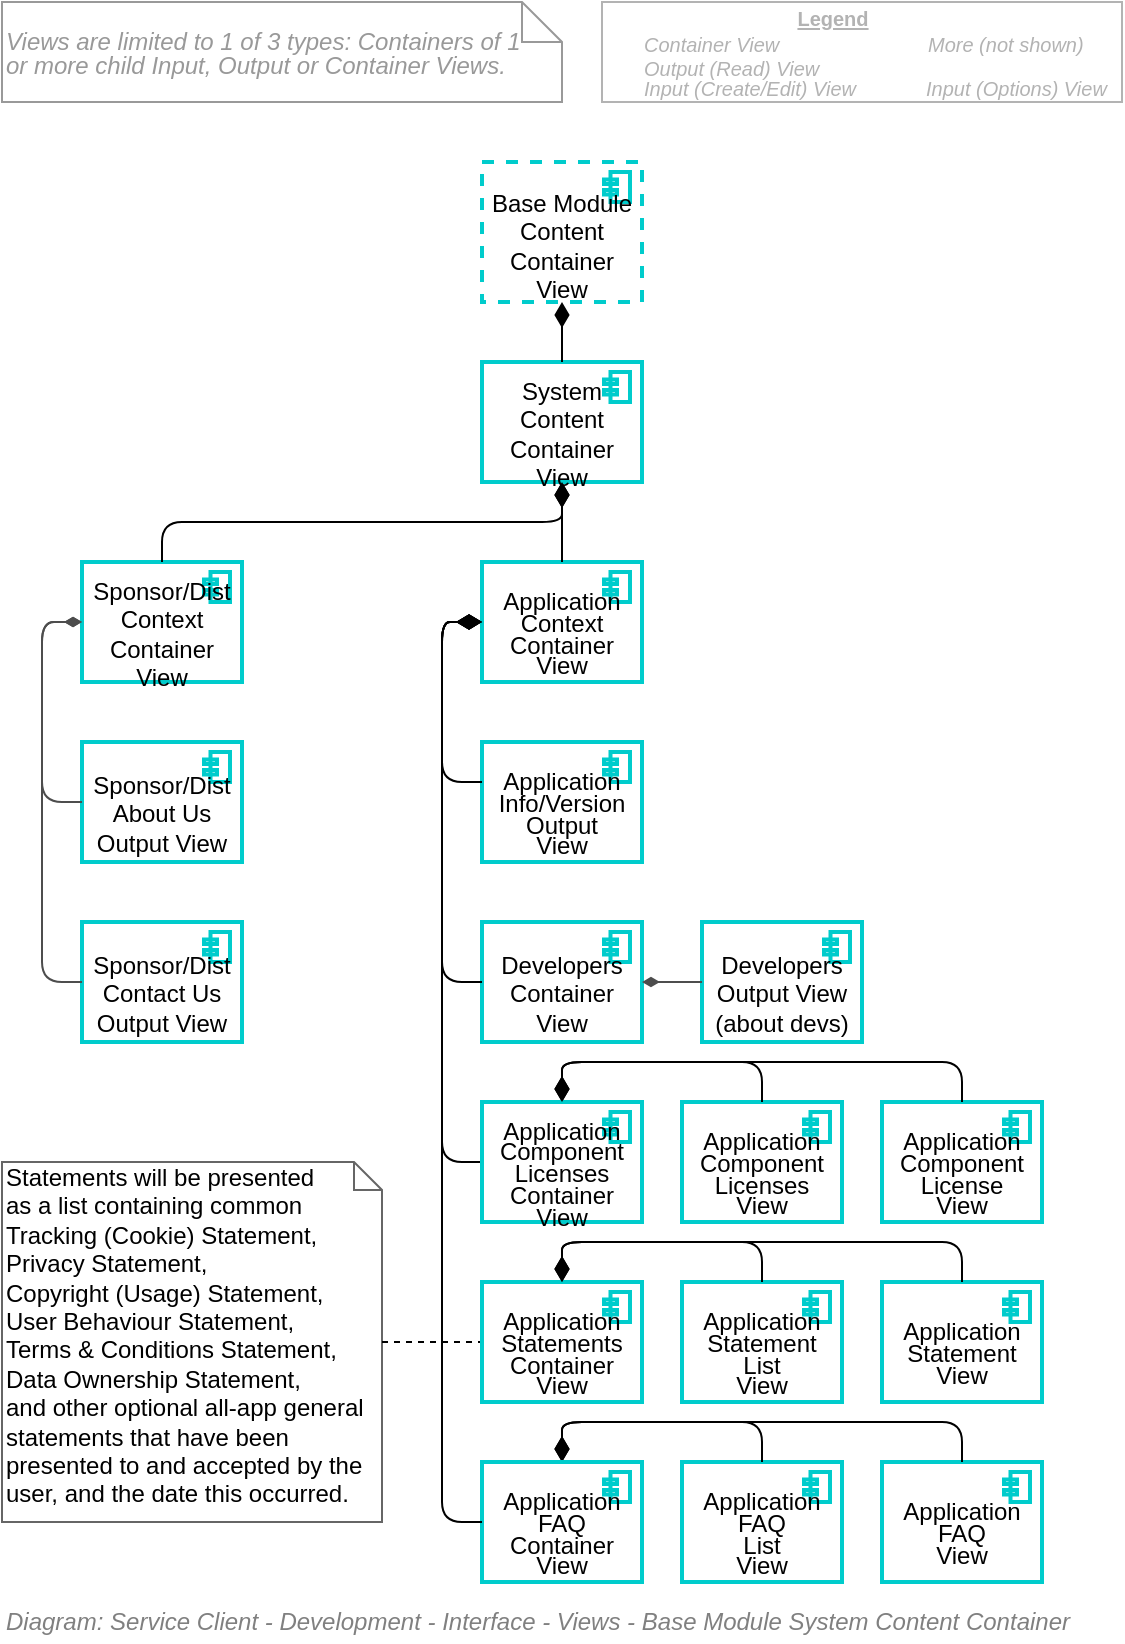 <mxfile version="20.2.4" type="google"><diagram id="BEBOUuAYj8Awaob91GhU" name="Page-1"><mxGraphModel grid="1" page="1" gridSize="10" guides="1" tooltips="1" connect="1" arrows="1" fold="1" pageScale="1" pageWidth="827" pageHeight="1169" math="0" shadow="0"><root><mxCell id="0"/><mxCell id="1" parent="0"/><mxCell id="6d83OxGaDB0e3U0XC4yn-1" value="Statements will be presented &lt;br&gt;as a list containing common&lt;br&gt;Tracking (Cookie) Statement,&lt;br&gt;Privacy Statement,&lt;br&gt;Copyright (Usage) Statement,&amp;nbsp;&lt;br&gt;User Behaviour Statement,&lt;br&gt;Terms &amp;amp; Conditions Statement,&amp;nbsp;&lt;br&gt;Data Ownership Statement, &lt;br&gt;and other optional all-app general statements that have been presented to and accepted by the user, and the date this occurred." style="shape=note;whiteSpace=wrap;html=1;size=14;verticalAlign=top;align=left;spacingTop=-6;strokeColor=#666666;fillColor=none;fontSize=12;" vertex="1" parent="1"><mxGeometry x="120" y="760" width="190" height="180" as="geometry"/></mxCell><mxCell id="6d83OxGaDB0e3U0XC4yn-2" style="edgeStyle=none;rounded=0;orthogonalLoop=1;jettySize=auto;html=1;entryX=0;entryY=0.5;entryDx=0;entryDy=0;entryPerimeter=0;endArrow=none;endFill=0;fontSize=12;dashed=1;" edge="1" parent="1" source="6d83OxGaDB0e3U0XC4yn-1" target="6d83OxGaDB0e3U0XC4yn-46"><mxGeometry relative="1" as="geometry"/></mxCell><mxCell id="6d83OxGaDB0e3U0XC4yn-3" value="&lt;span style=&quot;font-size: 12px ; line-height: 90%&quot;&gt;Developers&lt;br style=&quot;font-size: 12px&quot;&gt;Output View&lt;br&gt;(about devs)&lt;br style=&quot;font-size: 12px&quot;&gt;&lt;/span&gt;" style="html=1;outlineConnect=0;whiteSpace=wrap;fillColor=none;strokeColor=#00CCCC;shape=mxgraph.archimate3.application;appType=comp;archiType=square;fontSize=12;strokeWidth=2;verticalAlign=middle;spacingTop=11;spacingBottom=0;labelPosition=center;verticalLabelPosition=middle;align=center;" vertex="1" parent="1"><mxGeometry x="470" y="640" width="80" height="60" as="geometry"/></mxCell><mxCell id="6d83OxGaDB0e3U0XC4yn-4" value="&lt;span style=&quot;font-size: 12px ; line-height: 90%&quot;&gt;Developers&lt;br style=&quot;font-size: 12px&quot;&gt;Container&lt;br style=&quot;font-size: 12px&quot;&gt;View&lt;br style=&quot;font-size: 12px&quot;&gt;&lt;/span&gt;" style="html=1;outlineConnect=0;whiteSpace=wrap;fillColor=none;strokeColor=#00CCCC;shape=mxgraph.archimate3.application;appType=comp;archiType=square;fontSize=12;strokeWidth=2;verticalAlign=middle;spacingTop=11;spacingBottom=0;labelPosition=center;verticalLabelPosition=middle;align=center;" vertex="1" parent="1"><mxGeometry x="360" y="640" width="80" height="60" as="geometry"/></mxCell><mxCell id="6d83OxGaDB0e3U0XC4yn-5" value="&lt;span style=&quot;font-size: 12px ; line-height: 90%&quot;&gt;Sponsor/Dist&lt;br style=&quot;font-size: 12px&quot;&gt;About Us&lt;br style=&quot;font-size: 12px&quot;&gt;Output View&lt;br style=&quot;font-size: 12px&quot;&gt;&lt;/span&gt;" style="html=1;outlineConnect=0;whiteSpace=wrap;fillColor=none;strokeColor=#00CCCC;shape=mxgraph.archimate3.application;appType=comp;archiType=square;fontSize=12;strokeWidth=2;verticalAlign=middle;spacingTop=11;spacingBottom=0;labelPosition=center;verticalLabelPosition=middle;align=center;" vertex="1" parent="1"><mxGeometry x="160" y="550" width="80" height="60" as="geometry"/></mxCell><mxCell id="6d83OxGaDB0e3U0XC4yn-6" value="&lt;p style=&quot;line-height: 90%&quot;&gt;&lt;span style=&quot;font-size: 12px&quot;&gt;Application&lt;br style=&quot;font-size: 12px&quot;&gt;&lt;/span&gt;&lt;span style=&quot;font-size: 12px&quot;&gt;Component License&lt;br&gt;View&lt;/span&gt;&lt;/p&gt;" style="html=1;outlineConnect=0;whiteSpace=wrap;fillColor=none;strokeColor=#00CCCC;shape=mxgraph.archimate3.application;appType=comp;archiType=square;fontSize=12;strokeWidth=2;verticalAlign=middle;spacingTop=11;spacingBottom=0;labelPosition=center;verticalLabelPosition=middle;align=center;" vertex="1" parent="1"><mxGeometry x="560" y="730" width="80" height="60" as="geometry"/></mxCell><mxCell id="6d83OxGaDB0e3U0XC4yn-7" value="&lt;span style=&quot;font-size: 12px ; line-height: 70%&quot;&gt;Sponsor/Dist&lt;br style=&quot;font-size: 12px&quot;&gt;Context&lt;br&gt;Container&lt;br style=&quot;font-size: 12px&quot;&gt;View&lt;br style=&quot;font-size: 12px&quot;&gt;&lt;/span&gt;" style="html=1;outlineConnect=0;whiteSpace=wrap;fillColor=none;strokeColor=#00CCCC;shape=mxgraph.archimate3.application;appType=comp;archiType=square;fontSize=12;strokeWidth=2;verticalAlign=middle;spacingTop=11;spacingBottom=0;labelPosition=center;verticalLabelPosition=middle;align=center;" vertex="1" parent="1"><mxGeometry x="160" y="460" width="80" height="60" as="geometry"/></mxCell><mxCell id="6d83OxGaDB0e3U0XC4yn-8" value="&lt;p style=&quot;line-height: 90%&quot;&gt;&lt;span style=&quot;font-size: 12px&quot;&gt;Application&lt;br style=&quot;font-size: 12px&quot;&gt;Context&lt;br style=&quot;font-size: 12px&quot;&gt;Container View&lt;/span&gt;&lt;span style=&quot;font-size: 12px&quot;&gt;&lt;br style=&quot;font-size: 12px&quot;&gt;&lt;/span&gt;&lt;/p&gt;" style="html=1;outlineConnect=0;whiteSpace=wrap;fillColor=none;strokeColor=#00CCCC;shape=mxgraph.archimate3.application;appType=comp;archiType=square;fontSize=12;strokeWidth=2;verticalAlign=middle;spacingTop=11;spacingBottom=0;labelPosition=center;verticalLabelPosition=middle;align=center;" vertex="1" parent="1"><mxGeometry x="360" y="460" width="80" height="60" as="geometry"/></mxCell><mxCell id="6d83OxGaDB0e3U0XC4yn-9" value="" style="html=1;endArrow=diamondThin;endFill=1;edgeStyle=elbowEdgeStyle;endSize=10;fontSize=8;entryX=0.5;entryY=1;entryDx=0;entryDy=0;entryPerimeter=0;elbow=vertical;" edge="1" parent="1" source="6d83OxGaDB0e3U0XC4yn-7" target="6d83OxGaDB0e3U0XC4yn-12"><mxGeometry width="160" relative="1" as="geometry"><mxPoint x="350" y="130" as="sourcePoint"/><mxPoint x="430" y="80" as="targetPoint"/></mxGeometry></mxCell><mxCell id="6d83OxGaDB0e3U0XC4yn-10" value="" style="shape=image;html=1;verticalAlign=top;verticalLabelPosition=bottom;labelBackgroundColor=#ffffff;imageAspect=0;aspect=fixed;image=https://cdn1.iconfinder.com/data/icons/essential-pack-3/24/82.output-128.png;strokeColor=#00CCCC;strokeWidth=2;fillColor=none;fontSize=12;align=left;" vertex="1" parent="1"><mxGeometry x="470" y="640" width="20" height="20" as="geometry"/></mxCell><mxCell id="6d83OxGaDB0e3U0XC4yn-11" value="" style="shape=image;html=1;verticalAlign=top;verticalLabelPosition=bottom;labelBackgroundColor=#ffffff;imageAspect=0;aspect=fixed;image=https://cdn1.iconfinder.com/data/icons/material-core/18/check-box-outline-blank-128.png;strokeColor=#00CCCC;strokeWidth=2;fillColor=none;fontSize=12;align=left;" vertex="1" parent="1"><mxGeometry x="360" y="640" width="20" height="20" as="geometry"/></mxCell><mxCell id="6d83OxGaDB0e3U0XC4yn-12" value="&lt;span style=&quot;font-size: 12px ; line-height: 70%&quot;&gt;System&lt;br&gt;Content&lt;br&gt;Container View&lt;br style=&quot;font-size: 12px&quot;&gt;&lt;/span&gt;" style="html=1;outlineConnect=0;whiteSpace=wrap;fillColor=none;strokeColor=#00CCCC;shape=mxgraph.archimate3.application;appType=comp;archiType=square;fontSize=12;strokeWidth=2;verticalAlign=middle;spacingTop=11;spacingBottom=0;labelPosition=center;verticalLabelPosition=middle;align=center;" vertex="1" parent="1"><mxGeometry x="360" y="360" width="80" height="60" as="geometry"/></mxCell><mxCell id="6d83OxGaDB0e3U0XC4yn-13" value="&lt;p style=&quot;line-height: 90%&quot;&gt;&lt;span style=&quot;font-size: 12px&quot;&gt;Application&lt;br style=&quot;font-size: 12px&quot;&gt;&lt;/span&gt;&lt;span style=&quot;font-size: 12px&quot;&gt;Info/Version&lt;br&gt;Output&lt;br&gt;View&lt;/span&gt;&lt;/p&gt;" style="html=1;outlineConnect=0;whiteSpace=wrap;fillColor=none;strokeColor=#00CCCC;shape=mxgraph.archimate3.application;appType=comp;archiType=square;fontSize=12;strokeWidth=2;verticalAlign=middle;spacingTop=11;spacingBottom=0;labelPosition=center;verticalLabelPosition=middle;align=center;" vertex="1" parent="1"><mxGeometry x="360" y="550" width="80" height="60" as="geometry"/></mxCell><mxCell id="6d83OxGaDB0e3U0XC4yn-14" value="&lt;p style=&quot;line-height: 90%&quot;&gt;&lt;span style=&quot;font-size: 12px&quot;&gt;Application&lt;br style=&quot;font-size: 12px&quot;&gt;&lt;/span&gt;&lt;span style=&quot;font-size: 12px&quot;&gt;Component Licenses&lt;br&gt;View&lt;/span&gt;&lt;/p&gt;" style="html=1;outlineConnect=0;whiteSpace=wrap;fillColor=none;strokeColor=#00CCCC;shape=mxgraph.archimate3.application;appType=comp;archiType=square;fontSize=12;strokeWidth=2;verticalAlign=middle;spacingTop=11;spacingBottom=0;labelPosition=center;verticalLabelPosition=middle;align=center;" vertex="1" parent="1"><mxGeometry x="460" y="730" width="80" height="60" as="geometry"/></mxCell><mxCell id="6d83OxGaDB0e3U0XC4yn-15" value="" style="shape=image;html=1;verticalAlign=top;verticalLabelPosition=bottom;labelBackgroundColor=#ffffff;imageAspect=0;aspect=fixed;image=https://cdn1.iconfinder.com/data/icons/essential-pack-3/24/82.output-128.png;strokeColor=#00CCCC;strokeWidth=2;fillColor=none;fontSize=12;align=left;" vertex="1" parent="1"><mxGeometry x="360" y="550" width="20" height="20" as="geometry"/></mxCell><mxCell id="6d83OxGaDB0e3U0XC4yn-16" value="" style="shape=image;html=1;verticalAlign=top;verticalLabelPosition=bottom;labelBackgroundColor=#ffffff;imageAspect=0;aspect=fixed;image=https://cdn1.iconfinder.com/data/icons/essential-pack-3/24/82.output-128.png;strokeColor=#00CCCC;strokeWidth=2;fillColor=none;fontSize=12;align=left;" vertex="1" parent="1"><mxGeometry x="560" y="730" width="20" height="20" as="geometry"/></mxCell><mxCell id="6d83OxGaDB0e3U0XC4yn-17" value="&lt;p style=&quot;line-height: 90%&quot;&gt;&lt;span style=&quot;font-size: 12px&quot;&gt;Application&lt;br style=&quot;font-size: 12px&quot;&gt;&lt;/span&gt;&lt;span style=&quot;font-size: 12px&quot;&gt;FAQ&lt;br&gt;List&lt;br&gt;View&lt;/span&gt;&lt;/p&gt;" style="html=1;outlineConnect=0;whiteSpace=wrap;fillColor=none;strokeColor=#00CCCC;shape=mxgraph.archimate3.application;appType=comp;archiType=square;fontSize=12;strokeWidth=2;verticalAlign=middle;spacingTop=11;spacingBottom=0;labelPosition=center;verticalLabelPosition=middle;align=center;" vertex="1" parent="1"><mxGeometry x="460" y="910" width="80" height="60" as="geometry"/></mxCell><mxCell id="6d83OxGaDB0e3U0XC4yn-18" value="&lt;p style=&quot;line-height: 90%&quot;&gt;&lt;span style=&quot;font-size: 12px&quot;&gt;Application&lt;br style=&quot;font-size: 12px&quot;&gt;&lt;/span&gt;&lt;span style=&quot;font-size: 12px&quot;&gt;FAQ&lt;br&gt;View&lt;/span&gt;&lt;/p&gt;" style="html=1;outlineConnect=0;whiteSpace=wrap;fillColor=none;strokeColor=#00CCCC;shape=mxgraph.archimate3.application;appType=comp;archiType=square;fontSize=12;strokeWidth=2;verticalAlign=middle;spacingTop=11;spacingBottom=0;labelPosition=center;verticalLabelPosition=middle;align=center;" vertex="1" parent="1"><mxGeometry x="560" y="910" width="80" height="60" as="geometry"/></mxCell><mxCell id="6d83OxGaDB0e3U0XC4yn-19" value="" style="shape=image;html=1;verticalAlign=top;verticalLabelPosition=bottom;labelBackgroundColor=#ffffff;imageAspect=0;aspect=fixed;image=https://cdn1.iconfinder.com/data/icons/essential-pack-3/24/82.output-128.png;strokeColor=#00CCCC;strokeWidth=2;fillColor=none;fontSize=12;align=left;" vertex="1" parent="1"><mxGeometry x="560" y="910" width="20" height="20" as="geometry"/></mxCell><mxCell id="6d83OxGaDB0e3U0XC4yn-20" value="" style="html=1;endArrow=diamondThin;endFill=1;edgeStyle=elbowEdgeStyle;endSize=10;fontSize=8;entryX=0;entryY=0.5;entryDx=0;entryDy=0;entryPerimeter=0;" edge="1" parent="1" target="6d83OxGaDB0e3U0XC4yn-8"><mxGeometry width="160" relative="1" as="geometry"><mxPoint x="360" y="570" as="sourcePoint"/><mxPoint x="470" y="500" as="targetPoint"/><Array as="points"><mxPoint x="340" y="530"/></Array></mxGeometry></mxCell><mxCell id="6d83OxGaDB0e3U0XC4yn-21" value="" style="html=1;endArrow=diamondThin;endFill=1;edgeStyle=elbowEdgeStyle;endSize=10;fontSize=8;entryX=0;entryY=0.5;entryDx=0;entryDy=0;entryPerimeter=0;exitX=0;exitY=0.5;exitDx=0;exitDy=0;exitPerimeter=0;" edge="1" parent="1" source="6d83OxGaDB0e3U0XC4yn-26" target="6d83OxGaDB0e3U0XC4yn-8"><mxGeometry width="160" relative="1" as="geometry"><mxPoint x="513" y="640" as="sourcePoint"/><mxPoint x="470" y="500" as="targetPoint"/><Array as="points"><mxPoint x="340" y="590"/></Array></mxGeometry></mxCell><mxCell id="6d83OxGaDB0e3U0XC4yn-22" value="" style="html=1;endArrow=diamondThin;endFill=1;edgeStyle=elbowEdgeStyle;endSize=10;fontSize=8;entryX=0.5;entryY=0;entryDx=0;entryDy=0;entryPerimeter=0;" edge="1" parent="1" source="6d83OxGaDB0e3U0XC4yn-17" target="6d83OxGaDB0e3U0XC4yn-25"><mxGeometry width="160" relative="1" as="geometry"><mxPoint x="360" y="1020" as="sourcePoint"/><mxPoint x="360" y="940" as="targetPoint"/><Array as="points"><mxPoint x="450" y="890"/><mxPoint x="360" y="900"/></Array></mxGeometry></mxCell><mxCell id="6d83OxGaDB0e3U0XC4yn-23" value="" style="html=1;endArrow=diamondThin;endFill=1;edgeStyle=elbowEdgeStyle;endSize=10;fontSize=8;entryX=0.5;entryY=0;entryDx=0;entryDy=0;entryPerimeter=0;exitX=0;exitY=0.5;exitDx=0;exitDy=0;exitPerimeter=0;elbow=vertical;" edge="1" parent="1" target="6d83OxGaDB0e3U0XC4yn-25"><mxGeometry width="160" relative="1" as="geometry"><mxPoint x="600" y="910" as="sourcePoint"/><mxPoint x="600" y="750" as="targetPoint"/><Array as="points"><mxPoint x="500" y="890"/></Array></mxGeometry></mxCell><mxCell id="6d83OxGaDB0e3U0XC4yn-24" value="" style="html=1;endArrow=diamondThin;endFill=1;edgeStyle=elbowEdgeStyle;endSize=10;fontSize=8;exitX=0.5;exitY=0;exitDx=0;exitDy=0;exitPerimeter=0;entryX=0.5;entryY=0;entryDx=0;entryDy=0;entryPerimeter=0;" edge="1" parent="1" source="6d83OxGaDB0e3U0XC4yn-14" target="6d83OxGaDB0e3U0XC4yn-26"><mxGeometry width="160" relative="1" as="geometry"><mxPoint x="370" y="690" as="sourcePoint"/><mxPoint x="440" y="520" as="targetPoint"/><Array as="points"><mxPoint x="470" y="710"/></Array></mxGeometry></mxCell><mxCell id="6d83OxGaDB0e3U0XC4yn-25" value="&lt;p style=&quot;line-height: 90%&quot;&gt;&lt;span style=&quot;font-size: 12px&quot;&gt;Application&lt;br style=&quot;font-size: 12px&quot;&gt;&lt;/span&gt;&lt;span style=&quot;font-size: 12px&quot;&gt;FAQ&lt;br&gt;Container&lt;br&gt;View&lt;/span&gt;&lt;/p&gt;" style="html=1;outlineConnect=0;whiteSpace=wrap;fillColor=none;strokeColor=#00CCCC;shape=mxgraph.archimate3.application;appType=comp;archiType=square;fontSize=12;strokeWidth=2;verticalAlign=middle;spacingTop=11;spacingBottom=0;labelPosition=center;verticalLabelPosition=middle;align=center;" vertex="1" parent="1"><mxGeometry x="360" y="910" width="80" height="60" as="geometry"/></mxCell><mxCell id="6d83OxGaDB0e3U0XC4yn-26" value="&lt;p style=&quot;line-height: 90%&quot;&gt;&lt;span style=&quot;font-size: 12px&quot;&gt;Application&lt;br style=&quot;font-size: 12px&quot;&gt;&lt;/span&gt;&lt;span style=&quot;font-size: 12px&quot;&gt;Component Licenses&lt;br&gt;&lt;/span&gt;Container&lt;br&gt;&lt;span style=&quot;font-size: 12px&quot;&gt;View&lt;/span&gt;&lt;/p&gt;" style="html=1;outlineConnect=0;whiteSpace=wrap;fillColor=none;strokeColor=#00CCCC;shape=mxgraph.archimate3.application;appType=comp;archiType=square;fontSize=12;strokeWidth=2;verticalAlign=middle;spacingTop=11;spacingBottom=0;labelPosition=center;verticalLabelPosition=middle;align=center;" vertex="1" parent="1"><mxGeometry x="360" y="730" width="80" height="60" as="geometry"/></mxCell><mxCell id="6d83OxGaDB0e3U0XC4yn-27" value="" style="html=1;endArrow=diamondThin;endFill=1;edgeStyle=elbowEdgeStyle;endSize=10;fontSize=8;entryX=0.5;entryY=0;entryDx=0;entryDy=0;entryPerimeter=0;" edge="1" parent="1" source="6d83OxGaDB0e3U0XC4yn-6" target="6d83OxGaDB0e3U0XC4yn-26"><mxGeometry width="160" relative="1" as="geometry"><mxPoint x="510" y="800" as="sourcePoint"/><mxPoint x="410" y="800" as="targetPoint"/><Array as="points"><mxPoint x="510" y="710"/></Array></mxGeometry></mxCell><mxCell id="6d83OxGaDB0e3U0XC4yn-28" value="" style="shape=image;html=1;verticalAlign=top;verticalLabelPosition=bottom;labelBackgroundColor=#ffffff;imageAspect=0;aspect=fixed;image=https://cdn1.iconfinder.com/data/icons/material-core/18/check-box-outline-blank-128.png;strokeColor=#00CCCC;strokeWidth=2;fillColor=none;fontSize=12;align=left;" vertex="1" parent="1"><mxGeometry x="360" y="730" width="20" height="20" as="geometry"/></mxCell><mxCell id="6d83OxGaDB0e3U0XC4yn-29" value="" style="shape=image;html=1;verticalAlign=top;verticalLabelPosition=bottom;labelBackgroundColor=#ffffff;imageAspect=0;aspect=fixed;image=https://cdn1.iconfinder.com/data/icons/material-core/18/check-box-outline-blank-128.png;strokeColor=#00CCCC;strokeWidth=2;fillColor=none;fontSize=12;align=left;" vertex="1" parent="1"><mxGeometry x="360" y="910" width="20" height="20" as="geometry"/></mxCell><mxCell id="6d83OxGaDB0e3U0XC4yn-30" value="" style="html=1;endArrow=diamondThin;endFill=1;edgeStyle=elbowEdgeStyle;endSize=10;fontSize=8;entryX=0.5;entryY=1;entryDx=0;entryDy=0;entryPerimeter=0;elbow=vertical;exitX=0.5;exitY=0;exitDx=0;exitDy=0;exitPerimeter=0;" edge="1" parent="1" source="6d83OxGaDB0e3U0XC4yn-8" target="6d83OxGaDB0e3U0XC4yn-12"><mxGeometry width="160" relative="1" as="geometry"><mxPoint x="170" y="480" as="sourcePoint"/><mxPoint x="430" y="430" as="targetPoint"/></mxGeometry></mxCell><mxCell id="6d83OxGaDB0e3U0XC4yn-31" value="" style="shape=image;html=1;verticalAlign=top;verticalLabelPosition=bottom;labelBackgroundColor=#ffffff;imageAspect=0;aspect=fixed;image=https://cdn1.iconfinder.com/data/icons/material-core/18/check-box-outline-blank-128.png;strokeColor=#00CCCC;strokeWidth=2;fillColor=none;fontSize=12;align=left;" vertex="1" parent="1"><mxGeometry x="360" y="360" width="20" height="20" as="geometry"/></mxCell><mxCell id="6d83OxGaDB0e3U0XC4yn-32" value="" style="shape=image;html=1;verticalAlign=top;verticalLabelPosition=bottom;labelBackgroundColor=#ffffff;imageAspect=0;aspect=fixed;image=https://cdn1.iconfinder.com/data/icons/essential-pack-3/24/82.output-128.png;strokeColor=#00CCCC;strokeWidth=2;fillColor=none;fontSize=12;align=left;" vertex="1" parent="1"><mxGeometry x="160" y="550" width="20" height="20" as="geometry"/></mxCell><mxCell id="6d83OxGaDB0e3U0XC4yn-33" value="" style="shape=image;html=1;verticalAlign=top;verticalLabelPosition=bottom;labelBackgroundColor=#ffffff;imageAspect=0;aspect=fixed;image=https://cdn1.iconfinder.com/data/icons/material-core/18/check-box-outline-blank-128.png;strokeColor=#00CCCC;strokeWidth=2;fillColor=none;fontSize=12;align=left;" vertex="1" parent="1"><mxGeometry x="360" y="460" width="20" height="20" as="geometry"/></mxCell><mxCell id="6d83OxGaDB0e3U0XC4yn-34" value="" style="shape=image;html=1;verticalAlign=top;verticalLabelPosition=bottom;labelBackgroundColor=#ffffff;imageAspect=0;aspect=fixed;image=https://cdn1.iconfinder.com/data/icons/material-core/18/check-box-outline-blank-128.png;strokeColor=#00CCCC;strokeWidth=2;fillColor=none;fontSize=12;align=left;" vertex="1" parent="1"><mxGeometry x="160" y="460" width="20" height="20" as="geometry"/></mxCell><mxCell id="6d83OxGaDB0e3U0XC4yn-35" value="" style="shape=image;html=1;verticalAlign=top;verticalLabelPosition=bottom;labelBackgroundColor=none;imageAspect=0;aspect=fixed;image=https://cdn4.iconfinder.com/data/icons/free-ui/64/v-35-128.png;strokeColor=#000000;strokeWidth=3;fillColor=#99FFFF;fontSize=12;fontColor=#000000;align=left;" vertex="1" parent="1"><mxGeometry x="460" y="730" width="20" height="20" as="geometry"/></mxCell><mxCell id="6d83OxGaDB0e3U0XC4yn-36" value="" style="shape=image;html=1;verticalAlign=top;verticalLabelPosition=bottom;labelBackgroundColor=none;imageAspect=0;aspect=fixed;image=https://cdn4.iconfinder.com/data/icons/free-ui/64/v-35-128.png;strokeColor=#000000;strokeWidth=3;fillColor=#99FFFF;fontSize=12;fontColor=#000000;align=left;" vertex="1" parent="1"><mxGeometry x="460" y="910" width="20" height="20" as="geometry"/></mxCell><mxCell id="6d83OxGaDB0e3U0XC4yn-37" style="edgeStyle=elbowEdgeStyle;rounded=1;orthogonalLoop=1;jettySize=auto;elbow=vertical;html=1;startArrow=diamondThin;startFill=1;endArrow=none;endFill=0;strokeColor=#4D4D4D;fontSize=12;fontColor=#000000;exitX=1;exitY=0.5;exitDx=0;exitDy=0;exitPerimeter=0;" edge="1" parent="1" source="6d83OxGaDB0e3U0XC4yn-4" target="6d83OxGaDB0e3U0XC4yn-3"><mxGeometry relative="1" as="geometry"/></mxCell><mxCell id="6d83OxGaDB0e3U0XC4yn-38" style="edgeStyle=elbowEdgeStyle;rounded=1;orthogonalLoop=1;jettySize=auto;elbow=vertical;html=1;startArrow=diamondThin;startFill=1;endArrow=none;endFill=0;strokeColor=#4D4D4D;fontSize=12;fontColor=#000000;exitX=0;exitY=0.5;exitDx=0;exitDy=0;exitPerimeter=0;entryX=0;entryY=0.5;entryDx=0;entryDy=0;entryPerimeter=0;" edge="1" parent="1" source="6d83OxGaDB0e3U0XC4yn-7" target="6d83OxGaDB0e3U0XC4yn-5"><mxGeometry relative="1" as="geometry"><Array as="points"><mxPoint x="140" y="535"/></Array></mxGeometry></mxCell><mxCell id="6d83OxGaDB0e3U0XC4yn-39" value="&lt;span style=&quot;font-size: 12px ; line-height: 90%&quot;&gt;Sponsor/Dist&lt;br style=&quot;font-size: 12px&quot;&gt;Contact Us&lt;br style=&quot;font-size: 12px&quot;&gt;Output View&lt;br style=&quot;font-size: 12px&quot;&gt;&lt;/span&gt;" style="html=1;outlineConnect=0;whiteSpace=wrap;fillColor=none;strokeColor=#00CCCC;shape=mxgraph.archimate3.application;appType=comp;archiType=square;fontSize=12;strokeWidth=2;verticalAlign=middle;spacingTop=11;spacingBottom=0;labelPosition=center;verticalLabelPosition=middle;align=center;" vertex="1" parent="1"><mxGeometry x="160" y="640" width="80" height="60" as="geometry"/></mxCell><mxCell id="6d83OxGaDB0e3U0XC4yn-40" style="edgeStyle=elbowEdgeStyle;rounded=1;orthogonalLoop=1;jettySize=auto;elbow=vertical;html=1;startArrow=diamondThin;startFill=1;endArrow=none;endFill=0;strokeColor=#4D4D4D;fontSize=12;fontColor=#000000;exitX=0;exitY=0.5;exitDx=0;exitDy=0;exitPerimeter=0;entryX=0;entryY=0.5;entryDx=0;entryDy=0;entryPerimeter=0;" edge="1" parent="1" source="6d83OxGaDB0e3U0XC4yn-7" target="6d83OxGaDB0e3U0XC4yn-39"><mxGeometry relative="1" as="geometry"><mxPoint x="170" y="500" as="sourcePoint"/><mxPoint x="170" y="590" as="targetPoint"/><Array as="points"><mxPoint x="140" y="590"/><mxPoint x="150" y="545"/></Array></mxGeometry></mxCell><mxCell id="6d83OxGaDB0e3U0XC4yn-41" value="&lt;span style=&quot;font-size: 12px ; line-height: 90%&quot;&gt;&lt;br&gt;Base Module Content&lt;br&gt;Container View&lt;br style=&quot;font-size: 12px&quot;&gt;&lt;/span&gt;" style="html=1;outlineConnect=0;whiteSpace=wrap;fillColor=none;strokeColor=#00CCCC;shape=mxgraph.archimate3.application;appType=comp;archiType=square;fontSize=12;verticalAlign=middle;container=1;collapsible=0;strokeWidth=2;dashed=1;" vertex="1" parent="1"><mxGeometry x="360" y="260" width="80" height="70" as="geometry"/></mxCell><mxCell id="6d83OxGaDB0e3U0XC4yn-42" value="" style="shape=image;html=1;verticalAlign=top;verticalLabelPosition=bottom;labelBackgroundColor=#ffffff;imageAspect=0;aspect=fixed;image=https://cdn1.iconfinder.com/data/icons/material-core/18/check-box-outline-blank-128.png;strokeColor=#00CCCC;strokeWidth=2;fillColor=none;fontSize=12;align=left;" vertex="1" parent="6d83OxGaDB0e3U0XC4yn-41"><mxGeometry width="20" height="20" as="geometry"/></mxCell><mxCell id="6d83OxGaDB0e3U0XC4yn-43" value="" style="html=1;endArrow=diamondThin;endFill=1;edgeStyle=elbowEdgeStyle;endSize=10;fontSize=8;entryX=0.5;entryY=1;entryDx=0;entryDy=0;entryPerimeter=0;elbow=vertical;exitX=0.5;exitY=0;exitDx=0;exitDy=0;exitPerimeter=0;" edge="1" parent="1" source="6d83OxGaDB0e3U0XC4yn-12" target="6d83OxGaDB0e3U0XC4yn-41"><mxGeometry width="160" relative="1" as="geometry"><mxPoint x="410" y="470" as="sourcePoint"/><mxPoint x="410" y="430" as="targetPoint"/></mxGeometry></mxCell><mxCell id="6d83OxGaDB0e3U0XC4yn-44" value="" style="html=1;endArrow=diamondThin;endFill=1;edgeStyle=elbowEdgeStyle;endSize=10;fontSize=8;exitX=0;exitY=0.5;exitDx=0;exitDy=0;exitPerimeter=0;" edge="1" parent="1" source="6d83OxGaDB0e3U0XC4yn-4" target="6d83OxGaDB0e3U0XC4yn-8"><mxGeometry width="160" relative="1" as="geometry"><mxPoint x="370" y="580" as="sourcePoint"/><mxPoint x="370" y="500" as="targetPoint"/><Array as="points"><mxPoint x="340" y="540"/></Array></mxGeometry></mxCell><mxCell id="6d83OxGaDB0e3U0XC4yn-45" value="" style="html=1;endArrow=diamondThin;endFill=1;edgeStyle=elbowEdgeStyle;endSize=10;fontSize=8;entryX=0;entryY=0.5;entryDx=0;entryDy=0;entryPerimeter=0;" edge="1" parent="1" source="6d83OxGaDB0e3U0XC4yn-25" target="6d83OxGaDB0e3U0XC4yn-8"><mxGeometry width="160" relative="1" as="geometry"><mxPoint x="370" y="580" as="sourcePoint"/><mxPoint x="370" y="500" as="targetPoint"/><Array as="points"><mxPoint x="340" y="540"/></Array></mxGeometry></mxCell><mxCell id="6d83OxGaDB0e3U0XC4yn-46" value="&lt;p style=&quot;line-height: 90%&quot;&gt;&lt;span style=&quot;font-size: 12px&quot;&gt;Application&lt;br style=&quot;font-size: 12px&quot;&gt;&lt;/span&gt;&lt;span style=&quot;font-size: 12px&quot;&gt;Statements&lt;br&gt;Container&lt;br&gt;View&lt;/span&gt;&lt;/p&gt;" style="html=1;outlineConnect=0;whiteSpace=wrap;fillColor=none;strokeColor=#00CCCC;shape=mxgraph.archimate3.application;appType=comp;archiType=square;fontSize=12;strokeWidth=2;verticalAlign=middle;spacingTop=11;spacingBottom=0;labelPosition=center;verticalLabelPosition=middle;align=center;" vertex="1" parent="1"><mxGeometry x="360" y="820" width="80" height="60" as="geometry"/></mxCell><mxCell id="6d83OxGaDB0e3U0XC4yn-47" value="" style="shape=image;html=1;verticalAlign=top;verticalLabelPosition=bottom;labelBackgroundColor=#ffffff;imageAspect=0;aspect=fixed;image=https://cdn1.iconfinder.com/data/icons/material-core/18/check-box-outline-blank-128.png;strokeColor=#00CCCC;strokeWidth=2;fillColor=none;fontSize=12;align=left;" vertex="1" parent="1"><mxGeometry x="360" y="820" width="20" height="20" as="geometry"/></mxCell><mxCell id="6d83OxGaDB0e3U0XC4yn-48" value="&lt;p style=&quot;line-height: 90%&quot;&gt;&lt;span style=&quot;font-size: 12px&quot;&gt;Application&lt;br style=&quot;font-size: 12px&quot;&gt;&lt;/span&gt;&lt;span style=&quot;font-size: 12px&quot;&gt;Statement&lt;br&gt;View&lt;/span&gt;&lt;/p&gt;" style="html=1;outlineConnect=0;whiteSpace=wrap;fillColor=none;strokeColor=#00CCCC;shape=mxgraph.archimate3.application;appType=comp;archiType=square;fontSize=12;strokeWidth=2;verticalAlign=middle;spacingTop=11;spacingBottom=0;labelPosition=center;verticalLabelPosition=middle;align=center;" vertex="1" parent="1"><mxGeometry x="560" y="820" width="80" height="60" as="geometry"/></mxCell><mxCell id="6d83OxGaDB0e3U0XC4yn-49" value="" style="shape=image;html=1;verticalAlign=top;verticalLabelPosition=bottom;labelBackgroundColor=#ffffff;imageAspect=0;aspect=fixed;image=https://cdn1.iconfinder.com/data/icons/essential-pack-3/24/82.output-128.png;strokeColor=#00CCCC;strokeWidth=2;fillColor=none;fontSize=12;align=left;" vertex="1" parent="1"><mxGeometry x="560" y="820" width="20" height="20" as="geometry"/></mxCell><mxCell id="6d83OxGaDB0e3U0XC4yn-50" value="&lt;p style=&quot;line-height: 90%&quot;&gt;&lt;span style=&quot;font-size: 12px&quot;&gt;Application&lt;br style=&quot;font-size: 12px&quot;&gt;&lt;/span&gt;&lt;span style=&quot;font-size: 12px&quot;&gt;Statement&lt;br&gt;List&lt;br&gt;View&lt;/span&gt;&lt;/p&gt;" style="html=1;outlineConnect=0;whiteSpace=wrap;fillColor=none;strokeColor=#00CCCC;shape=mxgraph.archimate3.application;appType=comp;archiType=square;fontSize=12;strokeWidth=2;verticalAlign=middle;spacingTop=11;spacingBottom=0;labelPosition=center;verticalLabelPosition=middle;align=center;" vertex="1" parent="1"><mxGeometry x="460" y="820" width="80" height="60" as="geometry"/></mxCell><mxCell id="6d83OxGaDB0e3U0XC4yn-51" value="" style="shape=image;html=1;verticalAlign=top;verticalLabelPosition=bottom;labelBackgroundColor=none;imageAspect=0;aspect=fixed;image=https://cdn4.iconfinder.com/data/icons/free-ui/64/v-35-128.png;strokeColor=#000000;strokeWidth=3;fillColor=#99FFFF;fontSize=12;fontColor=#000000;align=left;" vertex="1" parent="1"><mxGeometry x="460" y="820" width="20" height="20" as="geometry"/></mxCell><mxCell id="6d83OxGaDB0e3U0XC4yn-52" value="" style="html=1;endArrow=diamondThin;endFill=1;edgeStyle=elbowEdgeStyle;endSize=10;fontSize=8;entryX=0.5;entryY=0;entryDx=0;entryDy=0;entryPerimeter=0;exitX=0.5;exitY=0;exitDx=0;exitDy=0;exitPerimeter=0;elbow=vertical;" edge="1" parent="1" source="6d83OxGaDB0e3U0XC4yn-48" target="6d83OxGaDB0e3U0XC4yn-46"><mxGeometry width="160" relative="1" as="geometry"><mxPoint x="610" y="920" as="sourcePoint"/><mxPoint x="410" y="920" as="targetPoint"/><Array as="points"><mxPoint x="500" y="800"/></Array></mxGeometry></mxCell><mxCell id="6d83OxGaDB0e3U0XC4yn-53" value="" style="html=1;endArrow=diamondThin;endFill=1;edgeStyle=elbowEdgeStyle;endSize=10;fontSize=8;exitX=0.5;exitY=0;exitDx=0;exitDy=0;exitPerimeter=0;elbow=vertical;" edge="1" parent="1" source="6d83OxGaDB0e3U0XC4yn-50" target="6d83OxGaDB0e3U0XC4yn-46"><mxGeometry width="160" relative="1" as="geometry"><mxPoint x="610" y="830" as="sourcePoint"/><mxPoint x="410" y="830" as="targetPoint"/><Array as="points"><mxPoint x="450" y="800"/></Array></mxGeometry></mxCell><mxCell id="6d83OxGaDB0e3U0XC4yn-54" value="" style="shape=image;html=1;verticalAlign=top;verticalLabelPosition=bottom;labelBackgroundColor=#ffffff;imageAspect=0;aspect=fixed;image=https://cdn1.iconfinder.com/data/icons/essential-pack-3/24/82.output-128.png;strokeColor=#00CCCC;strokeWidth=2;fillColor=none;fontSize=12;align=left;" vertex="1" parent="1"><mxGeometry x="160" y="640" width="20" height="20" as="geometry"/></mxCell><mxCell id="6d83OxGaDB0e3U0XC4yn-55" value="" style="rounded=0;whiteSpace=wrap;html=1;fontSize=10;align=left;container=1;collapsible=0;fontColor=#B3B3B3;strokeColor=#B3B3B3;" vertex="1" parent="1"><mxGeometry x="420" y="180" width="260" height="50" as="geometry"/></mxCell><mxCell id="6d83OxGaDB0e3U0XC4yn-56" value="Container View" style="text;html=1;strokeColor=none;fillColor=none;align=left;verticalAlign=middle;whiteSpace=wrap;rounded=0;fontSize=10;fontStyle=2;fontColor=#B3B3B3;" vertex="1" parent="6d83OxGaDB0e3U0XC4yn-55"><mxGeometry x="18.811" y="16.667" width="111.189" height="8.333" as="geometry"/></mxCell><mxCell id="6d83OxGaDB0e3U0XC4yn-57" value="Output (Read) View" style="text;html=1;strokeColor=none;fillColor=none;align=left;verticalAlign=middle;whiteSpace=wrap;rounded=0;fontSize=10;fontStyle=2;fontColor=#B3B3B3;" vertex="1" parent="6d83OxGaDB0e3U0XC4yn-55"><mxGeometry x="18.806" y="30.0" width="111.194" height="6.33" as="geometry"/></mxCell><mxCell id="6d83OxGaDB0e3U0XC4yn-58" value="Input (Create/Edit) View" style="text;html=1;strokeColor=none;fillColor=none;align=left;verticalAlign=middle;whiteSpace=wrap;rounded=0;fontSize=10;fontStyle=2;fontColor=#B3B3B3;" vertex="1" parent="6d83OxGaDB0e3U0XC4yn-55"><mxGeometry x="18.811" y="39.333" width="111.189" height="8.333" as="geometry"/></mxCell><mxCell id="6d83OxGaDB0e3U0XC4yn-59" value="Legend" style="text;html=1;strokeColor=none;fillColor=none;align=center;verticalAlign=middle;whiteSpace=wrap;rounded=0;fontSize=10;fontStyle=5;fontColor=#B3B3B3;" vertex="1" parent="6d83OxGaDB0e3U0XC4yn-55"><mxGeometry x="28.805" width="172.828" height="16.667" as="geometry"/></mxCell><mxCell id="6d83OxGaDB0e3U0XC4yn-60" value="" style="shape=image;html=1;verticalAlign=top;verticalLabelPosition=bottom;labelBackgroundColor=#ffffff;imageAspect=0;aspect=fixed;image=https://cdn1.iconfinder.com/data/icons/material-core/18/check-box-outline-blank-128.png;strokeColor=#00CCCC;strokeWidth=2;fillColor=none;fontSize=12;align=left;" vertex="1" parent="6d83OxGaDB0e3U0XC4yn-55"><mxGeometry x="3.498" y="15.83" width="10.0" height="10.0" as="geometry"/></mxCell><mxCell id="6d83OxGaDB0e3U0XC4yn-61" value="" style="shape=image;html=1;verticalAlign=top;verticalLabelPosition=bottom;labelBackgroundColor=#ffffff;imageAspect=0;aspect=fixed;image=https://cdn3.iconfinder.com/data/icons/arrow-and-interface-4/28/input-2-128.png;strokeColor=#00CCCC;strokeWidth=2;fillColor=none;fontSize=12;align=left;" vertex="1" parent="6d83OxGaDB0e3U0XC4yn-55"><mxGeometry x="3.498" y="39.33" width="10.0" height="10.0" as="geometry"/></mxCell><mxCell id="6d83OxGaDB0e3U0XC4yn-62" value="" style="shape=image;html=1;verticalAlign=top;verticalLabelPosition=bottom;labelBackgroundColor=#ffffff;imageAspect=0;aspect=fixed;image=https://cdn1.iconfinder.com/data/icons/essential-pack-3/24/82.output-128.png;strokeColor=#00CCCC;strokeWidth=2;fillColor=none;fontSize=12;align=left;" vertex="1" parent="6d83OxGaDB0e3U0XC4yn-55"><mxGeometry x="3.498" y="28.17" width="10.0" height="10.0" as="geometry"/></mxCell><mxCell id="6d83OxGaDB0e3U0XC4yn-63" value="" style="shape=image;html=1;verticalAlign=top;verticalLabelPosition=bottom;labelBackgroundColor=#ffffff;imageAspect=0;aspect=fixed;image=https://cdn2.iconfinder.com/data/icons/font-awesome/1792/ellipsis-h-128.png;strokeColor=#000000;strokeWidth=2;fillColor=#D4E1F5;fontSize=12;fontColor=#000000;opacity=80;align=left;" vertex="1" parent="6d83OxGaDB0e3U0XC4yn-55"><mxGeometry x="141.667" y="17.0" width="10.0" height="10.0" as="geometry"/></mxCell><mxCell id="6d83OxGaDB0e3U0XC4yn-64" value="More (not shown)" style="text;html=1;strokeColor=none;fillColor=none;align=left;verticalAlign=middle;whiteSpace=wrap;rounded=0;fontSize=10;fontStyle=2;fontColor=#B3B3B3;" vertex="1" parent="6d83OxGaDB0e3U0XC4yn-55"><mxGeometry x="161.481" y="18.0" width="98.519" height="6.67" as="geometry"/></mxCell><mxCell id="6d83OxGaDB0e3U0XC4yn-65" value="" style="shape=image;html=1;verticalAlign=top;verticalLabelPosition=bottom;labelBackgroundColor=none;imageAspect=0;aspect=fixed;image=https://cdn4.iconfinder.com/data/icons/free-ui/64/v-35-128.png;strokeColor=#000000;strokeWidth=3;fillColor=#99FFFF;fontSize=12;fontColor=#000000;align=left;" vertex="1" parent="6d83OxGaDB0e3U0XC4yn-55"><mxGeometry x="141.667" y="38.0" width="10.0" height="10.0" as="geometry"/></mxCell><mxCell id="6d83OxGaDB0e3U0XC4yn-66" value="Input (Options) View" style="text;html=1;strokeColor=none;fillColor=none;align=left;verticalAlign=middle;whiteSpace=wrap;rounded=0;fontSize=10;fontStyle=2;fontColor=#B3B3B3;" vertex="1" parent="6d83OxGaDB0e3U0XC4yn-55"><mxGeometry x="160.003" y="40.0" width="98.519" height="6.67" as="geometry"/></mxCell><mxCell id="6d83OxGaDB0e3U0XC4yn-67" value="" style="group;spacingRight=21;" connectable="0" vertex="1" parent="1"><mxGeometry x="120" y="180" width="560" height="50" as="geometry"/></mxCell><UserObject label="&lt;p style=&quot;line-height: 100%&quot;&gt;Views are limited to 1 of 3 types: Containers of 1 or more child Input, Output or Container Views.&lt;/p&gt;" link="https://drive.google.com/file/d/1oMV0IeGAAscQwm4mQmpwyKH3BHNU0Zv-/view?usp=sharing" id="6d83OxGaDB0e3U0XC4yn-68"><mxCell style="shape=note;size=20;whiteSpace=wrap;html=1;strokeWidth=1;fillColor=none;fontSize=12;align=left;fontStyle=2;strokeColor=#999999;fontColor=#999999;spacingRight=8;verticalAlign=middle;" vertex="1" parent="6d83OxGaDB0e3U0XC4yn-67"><mxGeometry width="280" height="50" as="geometry"/></mxCell></UserObject><mxCell id="6d83OxGaDB0e3U0XC4yn-69" value="&lt;font style=&quot;font-size: 12px&quot;&gt;Diagram: Service Client - Development - Interface - Views - Base Module System Content Container&lt;/font&gt;" style="text;strokeColor=none;fillColor=none;html=1;fontSize=12;fontStyle=2;verticalAlign=middle;align=left;shadow=0;glass=0;comic=0;opacity=30;fontColor=#808080;" vertex="1" parent="1"><mxGeometry x="120" y="980" width="520" height="20" as="geometry"/></mxCell></root></mxGraphModel></diagram></mxfile>